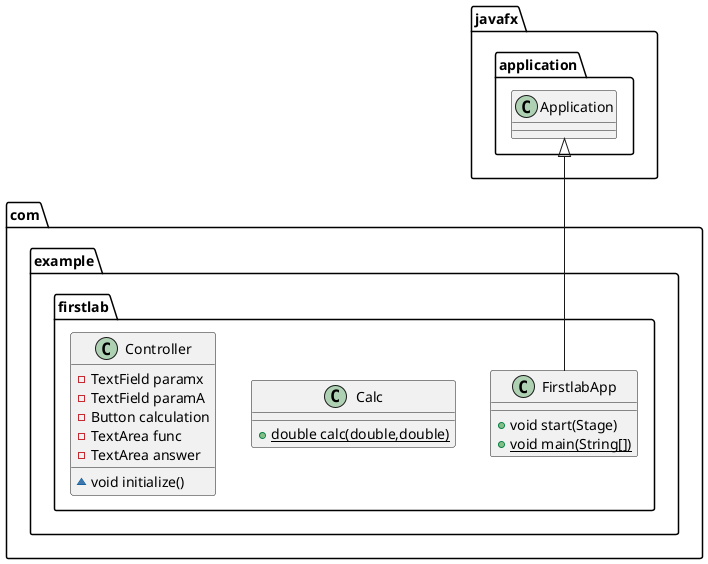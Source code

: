 @startuml
class com.example.firstlab.FirstlabApp {
+ void start(Stage)
+ {static} void main(String[])
}
class com.example.firstlab.Calc {
+ {static} double calc(double,double)
}
class com.example.firstlab.Controller {
- TextField paramx
- TextField paramA
- Button calculation
- TextArea func
- TextArea answer
~ void initialize()
}


javafx.application.Application <|-- com.example.firstlab.FirstlabApp
@enduml